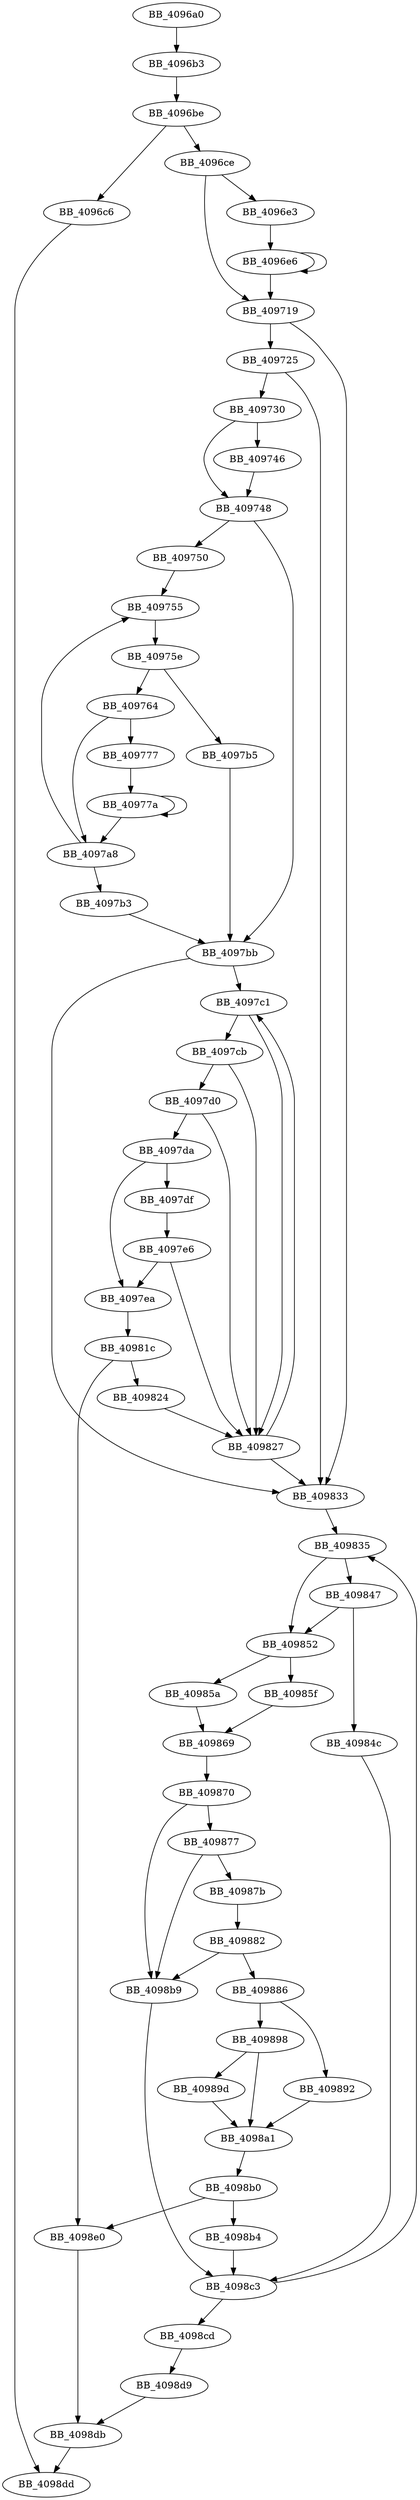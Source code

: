 DiGraph __ioinit{
BB_4096a0->BB_4096b3
BB_4096b3->BB_4096be
BB_4096be->BB_4096c6
BB_4096be->BB_4096ce
BB_4096c6->BB_4098dd
BB_4096ce->BB_4096e3
BB_4096ce->BB_409719
BB_4096e3->BB_4096e6
BB_4096e6->BB_4096e6
BB_4096e6->BB_409719
BB_409719->BB_409725
BB_409719->BB_409833
BB_409725->BB_409730
BB_409725->BB_409833
BB_409730->BB_409746
BB_409730->BB_409748
BB_409746->BB_409748
BB_409748->BB_409750
BB_409748->BB_4097bb
BB_409750->BB_409755
BB_409755->BB_40975e
BB_40975e->BB_409764
BB_40975e->BB_4097b5
BB_409764->BB_409777
BB_409764->BB_4097a8
BB_409777->BB_40977a
BB_40977a->BB_40977a
BB_40977a->BB_4097a8
BB_4097a8->BB_409755
BB_4097a8->BB_4097b3
BB_4097b3->BB_4097bb
BB_4097b5->BB_4097bb
BB_4097bb->BB_4097c1
BB_4097bb->BB_409833
BB_4097c1->BB_4097cb
BB_4097c1->BB_409827
BB_4097cb->BB_4097d0
BB_4097cb->BB_409827
BB_4097d0->BB_4097da
BB_4097d0->BB_409827
BB_4097da->BB_4097df
BB_4097da->BB_4097ea
BB_4097df->BB_4097e6
BB_4097e6->BB_4097ea
BB_4097e6->BB_409827
BB_4097ea->BB_40981c
BB_40981c->BB_409824
BB_40981c->BB_4098e0
BB_409824->BB_409827
BB_409827->BB_4097c1
BB_409827->BB_409833
BB_409833->BB_409835
BB_409835->BB_409847
BB_409835->BB_409852
BB_409847->BB_40984c
BB_409847->BB_409852
BB_40984c->BB_4098c3
BB_409852->BB_40985a
BB_409852->BB_40985f
BB_40985a->BB_409869
BB_40985f->BB_409869
BB_409869->BB_409870
BB_409870->BB_409877
BB_409870->BB_4098b9
BB_409877->BB_40987b
BB_409877->BB_4098b9
BB_40987b->BB_409882
BB_409882->BB_409886
BB_409882->BB_4098b9
BB_409886->BB_409892
BB_409886->BB_409898
BB_409892->BB_4098a1
BB_409898->BB_40989d
BB_409898->BB_4098a1
BB_40989d->BB_4098a1
BB_4098a1->BB_4098b0
BB_4098b0->BB_4098b4
BB_4098b0->BB_4098e0
BB_4098b4->BB_4098c3
BB_4098b9->BB_4098c3
BB_4098c3->BB_409835
BB_4098c3->BB_4098cd
BB_4098cd->BB_4098d9
BB_4098d9->BB_4098db
BB_4098db->BB_4098dd
BB_4098e0->BB_4098db
}
